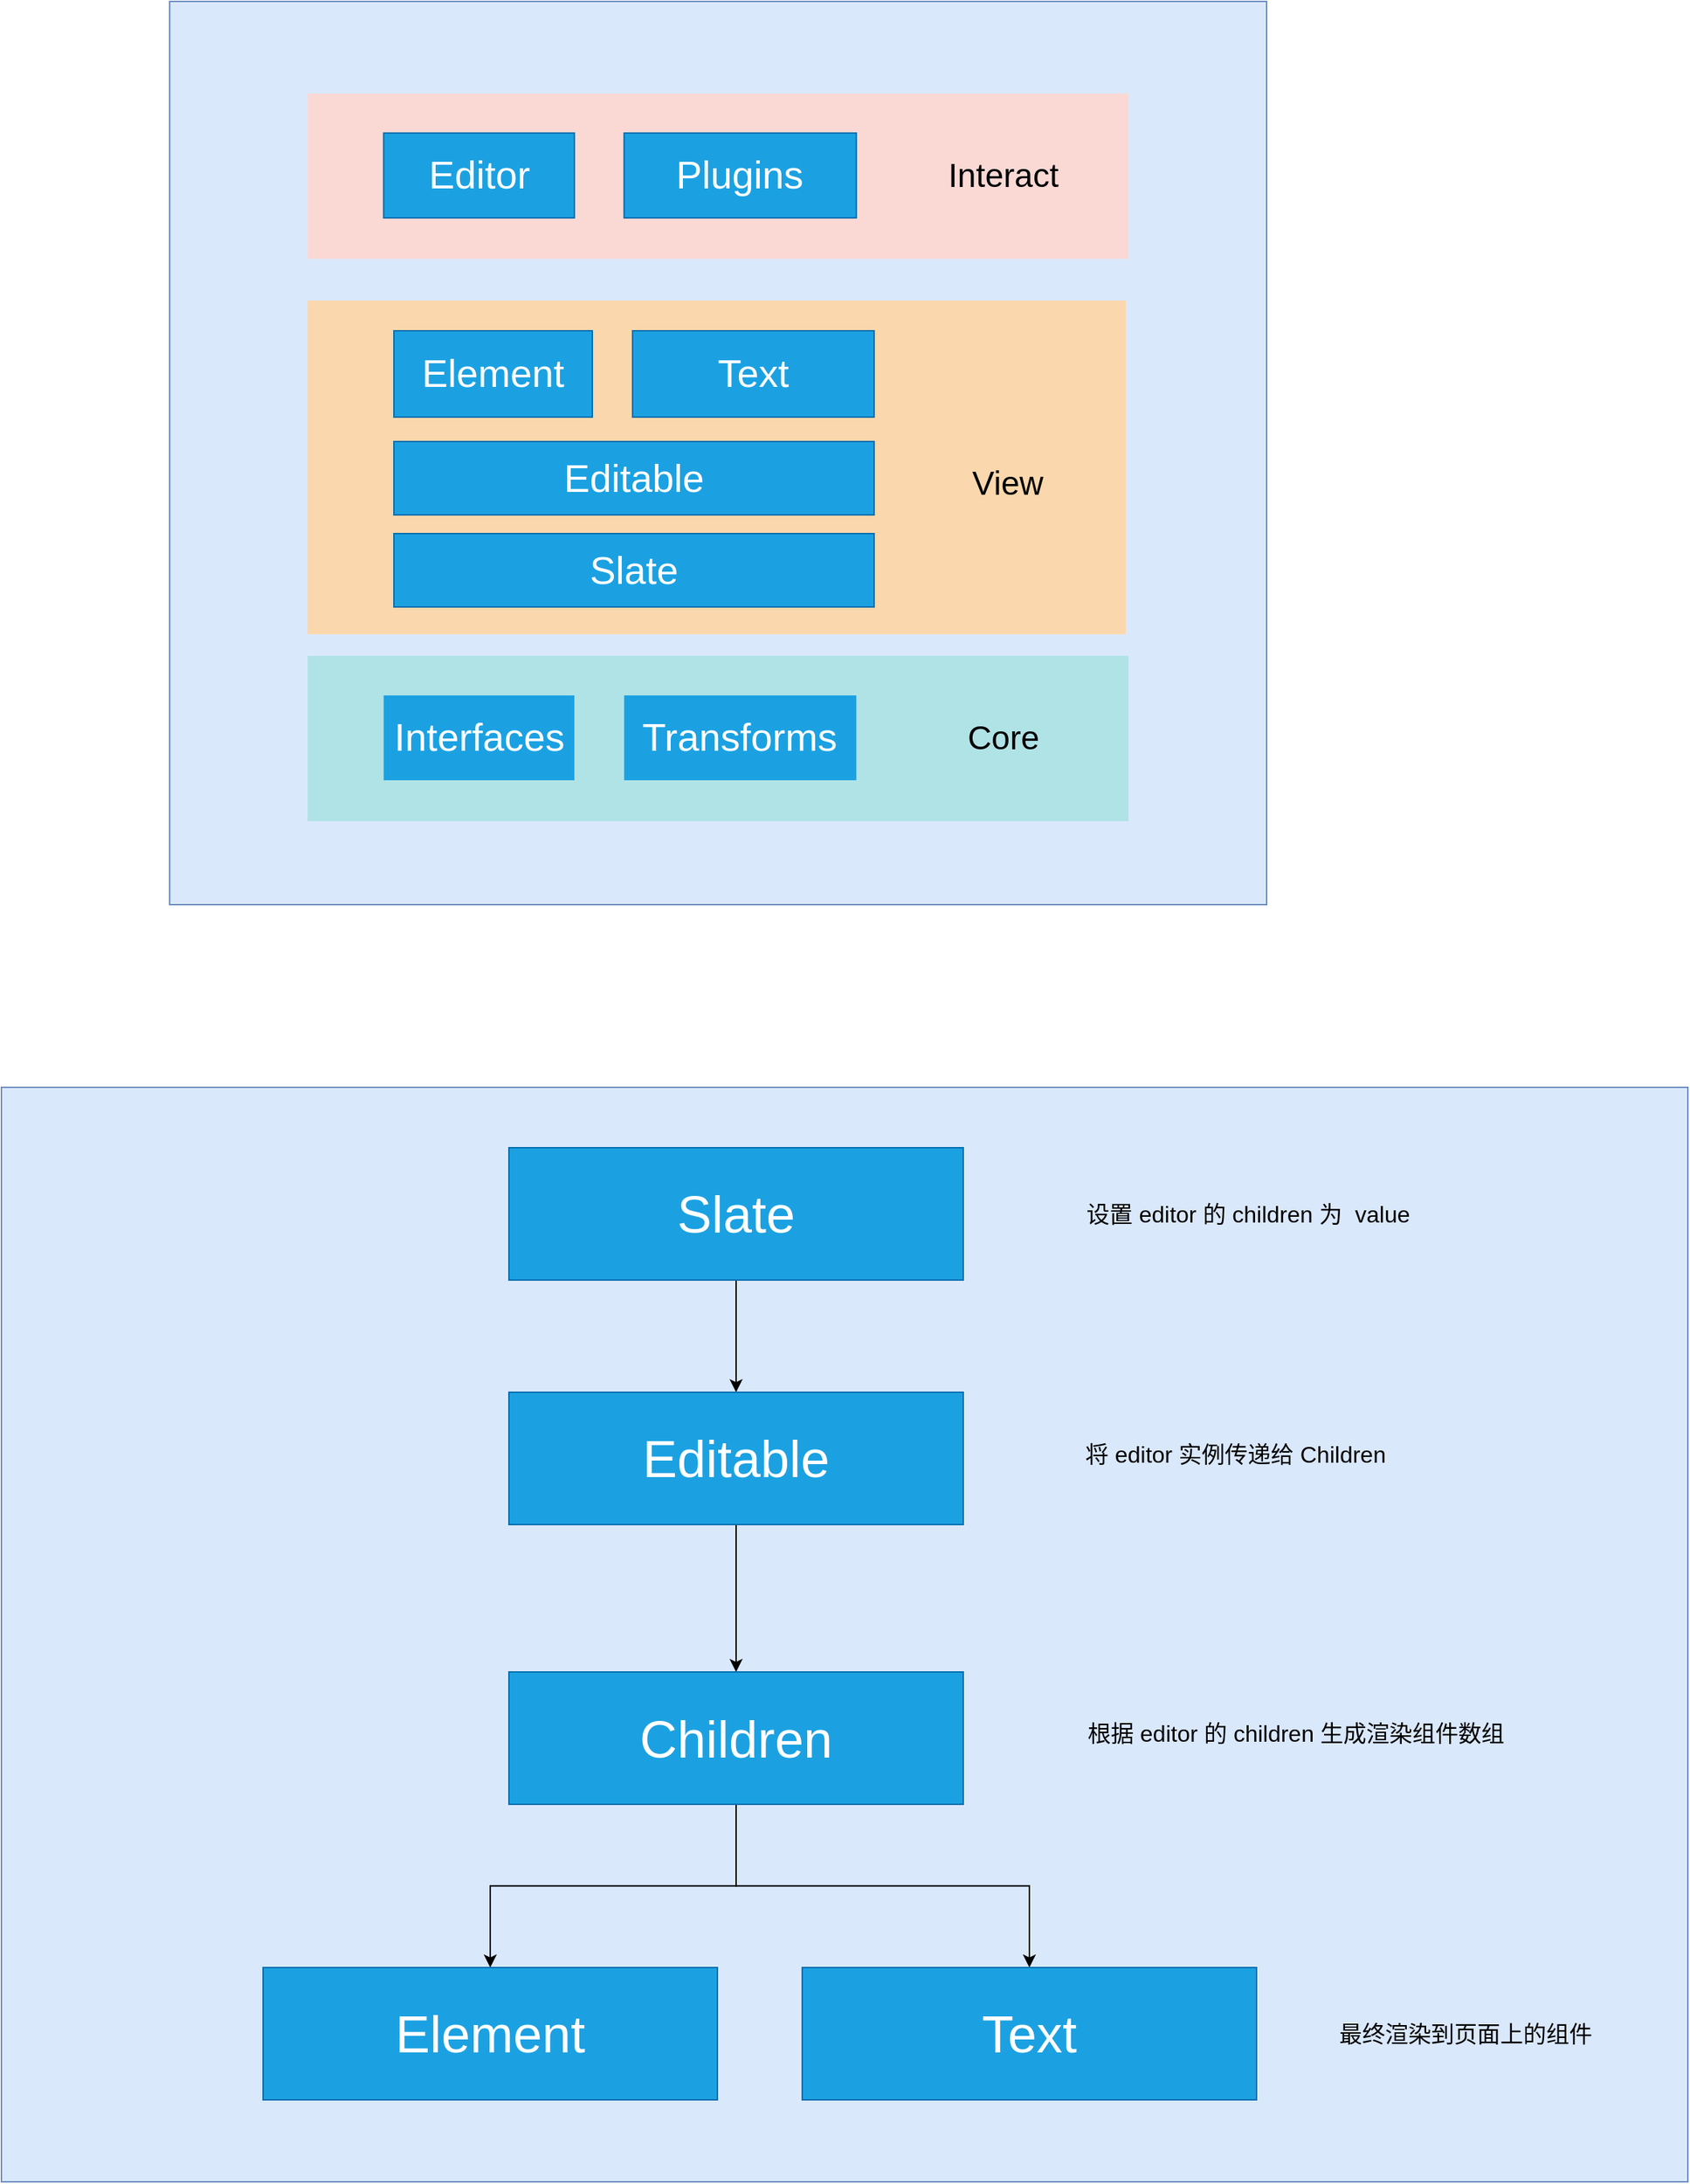 <mxfile version="14.0.1" type="github">
  <diagram id="vV88IOH-yytLftiay6Gs" name="Page-1">
    <mxGraphModel dx="1800" dy="827" grid="0" gridSize="10" guides="1" tooltips="1" connect="1" arrows="1" fold="1" page="0" pageScale="1" pageWidth="827" pageHeight="1169" math="0" shadow="0">
      <root>
        <mxCell id="0" />
        <mxCell id="1" parent="0" />
        <mxCell id="VkY5Yw9iRTA2BQsGrsBn-17" value="" style="whiteSpace=wrap;html=1;fontSize=23;fillColor=#dae8fc;strokeColor=#6c8ebf;" vertex="1" parent="1">
          <mxGeometry x="27" y="755" width="1173" height="761" as="geometry" />
        </mxCell>
        <mxCell id="V3n1BV0_hNBXlYeHx-KR-20" value="" style="whiteSpace=wrap;html=1;fontSize=23;fillColor=#dae8fc;strokeColor=#6c8ebf;" parent="1" vertex="1">
          <mxGeometry x="144" width="763" height="628" as="geometry" />
        </mxCell>
        <mxCell id="V3n1BV0_hNBXlYeHx-KR-6" value="" style="whiteSpace=wrap;html=1;dashed=1;fillColor=#fad7ac;strokeColor=none;" parent="1" vertex="1">
          <mxGeometry x="240" y="208" width="569" height="232" as="geometry" />
        </mxCell>
        <mxCell id="V3n1BV0_hNBXlYeHx-KR-7" value="View" style="text;html=1;strokeColor=none;fillColor=none;align=center;verticalAlign=middle;whiteSpace=wrap;fontSize=23;" parent="1" vertex="1">
          <mxGeometry x="634" y="316" width="185.5" height="38" as="geometry" />
        </mxCell>
        <mxCell id="V3n1BV0_hNBXlYeHx-KR-8" value="Element" style="text;html=1;strokeColor=#006EAF;fillColor=#1ba1e2;align=center;verticalAlign=middle;whiteSpace=wrap;fontSize=27;fontColor=#ffffff;" parent="1" vertex="1">
          <mxGeometry x="300" y="229" width="138" height="60" as="geometry" />
        </mxCell>
        <mxCell id="V3n1BV0_hNBXlYeHx-KR-9" value="Text" style="text;html=1;strokeColor=#006EAF;fillColor=#1ba1e2;align=center;verticalAlign=middle;whiteSpace=wrap;fontSize=27;fontColor=#ffffff;" parent="1" vertex="1">
          <mxGeometry x="466" y="229" width="168" height="60" as="geometry" />
        </mxCell>
        <mxCell id="V3n1BV0_hNBXlYeHx-KR-10" value="Slate" style="text;html=1;strokeColor=#006EAF;fillColor=#1ba1e2;align=center;verticalAlign=middle;whiteSpace=wrap;fontSize=27;fontColor=#ffffff;" parent="1" vertex="1">
          <mxGeometry x="300" y="370" width="334" height="51" as="geometry" />
        </mxCell>
        <mxCell id="V3n1BV0_hNBXlYeHx-KR-11" value="" style="group;dashed=1;container=0;fillColor=#b0e3e6;" parent="1" vertex="1" connectable="0">
          <mxGeometry x="240" y="455" width="571" height="115" as="geometry">
            <mxRectangle x="240" y="455" width="50" height="44" as="alternateBounds" />
          </mxGeometry>
        </mxCell>
        <mxCell id="V3n1BV0_hNBXlYeHx-KR-13" value="Editable" style="text;html=1;strokeColor=#006EAF;fillColor=#1ba1e2;align=center;verticalAlign=middle;whiteSpace=wrap;fontSize=27;fontColor=#ffffff;" parent="1" vertex="1">
          <mxGeometry x="300" y="306" width="334" height="51" as="geometry" />
        </mxCell>
        <mxCell id="V3n1BV0_hNBXlYeHx-KR-15" value="" style="group;dashed=1;container=0;fillColor=#fad9d5;" parent="1" vertex="1" connectable="0">
          <mxGeometry x="240" y="64" width="571" height="115" as="geometry" />
        </mxCell>
        <mxCell id="V3n1BV0_hNBXlYeHx-KR-2" value="Core" style="text;html=1;strokeColor=none;fillColor=none;align=center;verticalAlign=middle;whiteSpace=wrap;fontSize=23;" parent="1" vertex="1">
          <mxGeometry x="635.003" y="493.823" width="178.317" height="37.35" as="geometry" />
        </mxCell>
        <mxCell id="V3n1BV0_hNBXlYeHx-KR-3" value="Interfaces" style="text;html=1;fillColor=#1ba1e2;align=center;verticalAlign=middle;whiteSpace=wrap;fontSize=27;fontColor=#ffffff;" parent="1" vertex="1">
          <mxGeometry x="292.87" y="482.521" width="132.657" height="58.974" as="geometry" />
        </mxCell>
        <mxCell id="V3n1BV0_hNBXlYeHx-KR-4" value="Transforms" style="text;html=1;fillColor=#1ba1e2;align=center;verticalAlign=middle;whiteSpace=wrap;fontSize=27;fontColor=#ffffff;" parent="1" vertex="1">
          <mxGeometry x="460.133" y="482.521" width="161.495" height="58.974" as="geometry" />
        </mxCell>
        <mxCell id="V3n1BV0_hNBXlYeHx-KR-17" value="Interact" style="text;html=1;strokeColor=none;fillColor=none;align=center;verticalAlign=middle;whiteSpace=wrap;fontSize=23;" parent="1" vertex="1">
          <mxGeometry x="635.003" y="102.823" width="178.317" height="37.35" as="geometry" />
        </mxCell>
        <mxCell id="V3n1BV0_hNBXlYeHx-KR-18" value="Editor" style="text;html=1;strokeColor=#006EAF;fillColor=#1ba1e2;align=center;verticalAlign=middle;whiteSpace=wrap;fontSize=27;fontColor=#ffffff;" parent="1" vertex="1">
          <mxGeometry x="292.87" y="91.521" width="132.657" height="58.974" as="geometry" />
        </mxCell>
        <mxCell id="V3n1BV0_hNBXlYeHx-KR-19" value="Plugins" style="text;html=1;strokeColor=#006EAF;fillColor=#1ba1e2;align=center;verticalAlign=middle;whiteSpace=wrap;fontSize=27;fontColor=#ffffff;" parent="1" vertex="1">
          <mxGeometry x="460.133" y="91.521" width="161.495" height="58.974" as="geometry" />
        </mxCell>
        <mxCell id="VkY5Yw9iRTA2BQsGrsBn-7" value="" style="edgeStyle=orthogonalEdgeStyle;rounded=0;orthogonalLoop=1;jettySize=auto;html=1;fontSize=36;fontColor=#FFFFFF;" edge="1" parent="1" source="VkY5Yw9iRTA2BQsGrsBn-1" target="VkY5Yw9iRTA2BQsGrsBn-2">
          <mxGeometry relative="1" as="geometry" />
        </mxCell>
        <mxCell id="VkY5Yw9iRTA2BQsGrsBn-1" value="Slate" style="text;html=1;strokeColor=#006EAF;fillColor=#1ba1e2;align=center;verticalAlign=middle;whiteSpace=wrap;rounded=0;fontSize=36;fontColor=#ffffff;" vertex="1" parent="1">
          <mxGeometry x="380" y="797" width="316" height="92" as="geometry" />
        </mxCell>
        <mxCell id="VkY5Yw9iRTA2BQsGrsBn-12" value="" style="edgeStyle=orthogonalEdgeStyle;rounded=0;orthogonalLoop=1;jettySize=auto;html=1;fontSize=16;fontColor=#000000;" edge="1" parent="1" source="VkY5Yw9iRTA2BQsGrsBn-2" target="VkY5Yw9iRTA2BQsGrsBn-3">
          <mxGeometry relative="1" as="geometry" />
        </mxCell>
        <mxCell id="VkY5Yw9iRTA2BQsGrsBn-2" value="Editable" style="text;html=1;strokeColor=#006EAF;fillColor=#1ba1e2;align=center;verticalAlign=middle;whiteSpace=wrap;rounded=0;fontSize=36;fontColor=#ffffff;" vertex="1" parent="1">
          <mxGeometry x="380" y="967" width="316" height="92" as="geometry" />
        </mxCell>
        <mxCell id="VkY5Yw9iRTA2BQsGrsBn-14" value="" style="edgeStyle=orthogonalEdgeStyle;rounded=0;orthogonalLoop=1;jettySize=auto;html=1;fontSize=16;fontColor=#000000;" edge="1" parent="1" source="VkY5Yw9iRTA2BQsGrsBn-3" target="VkY5Yw9iRTA2BQsGrsBn-4">
          <mxGeometry relative="1" as="geometry" />
        </mxCell>
        <mxCell id="VkY5Yw9iRTA2BQsGrsBn-15" style="edgeStyle=orthogonalEdgeStyle;rounded=0;orthogonalLoop=1;jettySize=auto;html=1;fontSize=16;fontColor=#000000;" edge="1" parent="1" source="VkY5Yw9iRTA2BQsGrsBn-3" target="VkY5Yw9iRTA2BQsGrsBn-5">
          <mxGeometry relative="1" as="geometry" />
        </mxCell>
        <mxCell id="VkY5Yw9iRTA2BQsGrsBn-3" value="Children" style="text;html=1;strokeColor=#006EAF;fillColor=#1ba1e2;align=center;verticalAlign=middle;whiteSpace=wrap;rounded=0;fontSize=36;fontColor=#ffffff;" vertex="1" parent="1">
          <mxGeometry x="380" y="1161.5" width="316" height="92" as="geometry" />
        </mxCell>
        <mxCell id="VkY5Yw9iRTA2BQsGrsBn-4" value="Element" style="text;html=1;strokeColor=#006EAF;fillColor=#1ba1e2;align=center;verticalAlign=middle;whiteSpace=wrap;rounded=0;fontSize=36;fontColor=#ffffff;" vertex="1" parent="1">
          <mxGeometry x="209" y="1367" width="316" height="92" as="geometry" />
        </mxCell>
        <mxCell id="VkY5Yw9iRTA2BQsGrsBn-5" value="Text" style="text;html=1;strokeColor=#006EAF;fillColor=#1ba1e2;align=center;verticalAlign=middle;whiteSpace=wrap;rounded=0;fontSize=36;fontColor=#ffffff;" vertex="1" parent="1">
          <mxGeometry x="584" y="1367" width="316" height="92" as="geometry" />
        </mxCell>
        <mxCell id="VkY5Yw9iRTA2BQsGrsBn-8" value="设置 editor 的 children 为&amp;nbsp; value&amp;nbsp;" style="text;html=1;strokeColor=none;fillColor=none;align=center;verticalAlign=middle;whiteSpace=wrap;rounded=0;fontSize=16;" vertex="1" parent="1">
          <mxGeometry x="776" y="793.5" width="241" height="99" as="geometry" />
        </mxCell>
        <mxCell id="VkY5Yw9iRTA2BQsGrsBn-9" value="将 editor 实例传递给 Children" style="text;html=1;strokeColor=none;fillColor=none;align=center;verticalAlign=middle;whiteSpace=wrap;rounded=0;fontSize=16;" vertex="1" parent="1">
          <mxGeometry x="765" y="960" width="241" height="99" as="geometry" />
        </mxCell>
        <mxCell id="VkY5Yw9iRTA2BQsGrsBn-10" value="根据 editor 的 children 生成渲染组件数组" style="text;html=1;strokeColor=none;fillColor=none;align=center;verticalAlign=middle;whiteSpace=wrap;rounded=0;fontSize=16;" vertex="1" parent="1">
          <mxGeometry x="776" y="1154.5" width="303" height="99" as="geometry" />
        </mxCell>
        <mxCell id="VkY5Yw9iRTA2BQsGrsBn-16" value="最终渲染到页面上的组件" style="text;html=1;strokeColor=none;fillColor=none;align=center;verticalAlign=middle;whiteSpace=wrap;rounded=0;fontSize=16;" vertex="1" parent="1">
          <mxGeometry x="925" y="1363.5" width="241" height="99" as="geometry" />
        </mxCell>
      </root>
    </mxGraphModel>
  </diagram>
</mxfile>
